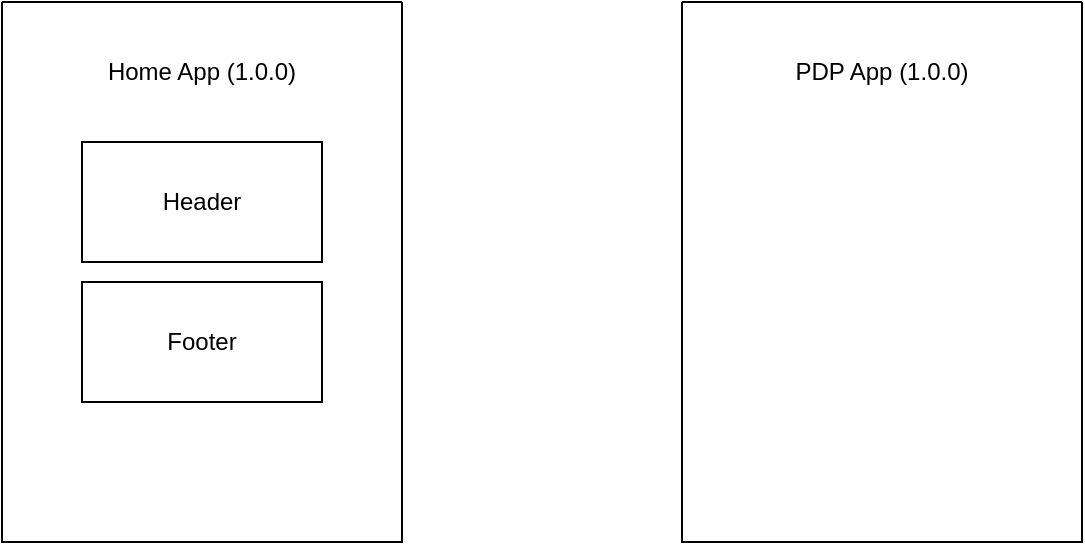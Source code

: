 <mxfile>
    <diagram id="bTVtIY6q5E5Hc5J_FKD1" name="Apps">
        <mxGraphModel dx="746" dy="424" grid="1" gridSize="10" guides="1" tooltips="1" connect="1" arrows="1" fold="1" page="1" pageScale="1" pageWidth="850" pageHeight="1100" math="0" shadow="0">
            <root>
                <mxCell id="0"/>
                <mxCell id="1" parent="0"/>
                <mxCell id="2" value="" style="swimlane;startSize=0;" vertex="1" parent="1">
                    <mxGeometry x="100" y="110" width="200" height="270" as="geometry"/>
                </mxCell>
                <mxCell id="4" value="Home App (1.0.0)" style="text;html=1;strokeColor=none;fillColor=none;align=center;verticalAlign=middle;whiteSpace=wrap;rounded=0;" vertex="1" parent="2">
                    <mxGeometry x="40" y="20" width="120" height="30" as="geometry"/>
                </mxCell>
                <mxCell id="6" value="" style="rounded=0;whiteSpace=wrap;html=1;" vertex="1" parent="2">
                    <mxGeometry x="40" y="70" width="120" height="60" as="geometry"/>
                </mxCell>
                <mxCell id="7" value="" style="rounded=0;whiteSpace=wrap;html=1;" vertex="1" parent="2">
                    <mxGeometry x="40" y="140" width="120" height="60" as="geometry"/>
                </mxCell>
                <mxCell id="8" value="Header" style="text;html=1;strokeColor=none;fillColor=none;align=center;verticalAlign=middle;whiteSpace=wrap;rounded=0;" vertex="1" parent="2">
                    <mxGeometry x="70" y="85" width="60" height="30" as="geometry"/>
                </mxCell>
                <mxCell id="9" value="Footer" style="text;html=1;strokeColor=none;fillColor=none;align=center;verticalAlign=middle;whiteSpace=wrap;rounded=0;" vertex="1" parent="2">
                    <mxGeometry x="70" y="155" width="60" height="30" as="geometry"/>
                </mxCell>
                <mxCell id="3" value="" style="swimlane;startSize=0;" vertex="1" parent="1">
                    <mxGeometry x="440" y="110" width="200" height="270" as="geometry"/>
                </mxCell>
                <mxCell id="5" value="PDP App (1.0.0)" style="text;html=1;strokeColor=none;fillColor=none;align=center;verticalAlign=middle;whiteSpace=wrap;rounded=0;" vertex="1" parent="3">
                    <mxGeometry x="40" y="20" width="120" height="30" as="geometry"/>
                </mxCell>
            </root>
        </mxGraphModel>
    </diagram>
    <diagram id="nphdHL0h409sAFc_LEsI" name="NPM">
        <mxGraphModel dx="746" dy="424" grid="1" gridSize="10" guides="1" tooltips="1" connect="1" arrows="1" fold="1" page="1" pageScale="1" pageWidth="850" pageHeight="1100" math="0" shadow="0">
            <root>
                <mxCell id="0"/>
                <mxCell id="1" parent="0"/>
                <mxCell id="wreLVTtyrIiVEY4hyLRM-1" value="" style="swimlane;startSize=0;" vertex="1" parent="1">
                    <mxGeometry x="40" y="70" width="200" height="270" as="geometry"/>
                </mxCell>
                <mxCell id="wreLVTtyrIiVEY4hyLRM-2" value="Home App (1.0.1)" style="text;html=1;strokeColor=none;fillColor=none;align=center;verticalAlign=middle;whiteSpace=wrap;rounded=0;" vertex="1" parent="wreLVTtyrIiVEY4hyLRM-1">
                    <mxGeometry x="40" y="20" width="120" height="30" as="geometry"/>
                </mxCell>
                <mxCell id="wreLVTtyrIiVEY4hyLRM-7" value="" style="swimlane;startSize=0;" vertex="1" parent="1">
                    <mxGeometry x="520" y="70" width="200" height="270" as="geometry"/>
                </mxCell>
                <mxCell id="wreLVTtyrIiVEY4hyLRM-8" value="PDP App (1.0.1)" style="text;html=1;strokeColor=none;fillColor=none;align=center;verticalAlign=middle;whiteSpace=wrap;rounded=0;" vertex="1" parent="wreLVTtyrIiVEY4hyLRM-7">
                    <mxGeometry x="40" y="20" width="120" height="30" as="geometry"/>
                </mxCell>
                <mxCell id="WATET9Z0Ht2GtBhFwdpD-1" value="" style="swimlane;startSize=0;" vertex="1" parent="1">
                    <mxGeometry x="280" y="180" width="200" height="270" as="geometry"/>
                </mxCell>
                <mxCell id="WATET9Z0Ht2GtBhFwdpD-2" value="NPM Lib (1.0.1)" style="text;html=1;strokeColor=none;fillColor=none;align=center;verticalAlign=middle;whiteSpace=wrap;rounded=0;" vertex="1" parent="WATET9Z0Ht2GtBhFwdpD-1">
                    <mxGeometry x="40" y="20" width="120" height="30" as="geometry"/>
                </mxCell>
                <mxCell id="wreLVTtyrIiVEY4hyLRM-3" value="" style="rounded=0;whiteSpace=wrap;html=1;" vertex="1" parent="WATET9Z0Ht2GtBhFwdpD-1">
                    <mxGeometry x="40" y="70" width="120" height="60" as="geometry"/>
                </mxCell>
                <mxCell id="wreLVTtyrIiVEY4hyLRM-4" value="" style="rounded=0;whiteSpace=wrap;html=1;" vertex="1" parent="WATET9Z0Ht2GtBhFwdpD-1">
                    <mxGeometry x="40" y="140" width="120" height="60" as="geometry"/>
                </mxCell>
                <mxCell id="wreLVTtyrIiVEY4hyLRM-5" value="Header" style="text;html=1;strokeColor=none;fillColor=none;align=center;verticalAlign=middle;whiteSpace=wrap;rounded=0;" vertex="1" parent="WATET9Z0Ht2GtBhFwdpD-1">
                    <mxGeometry x="70" y="85" width="60" height="30" as="geometry"/>
                </mxCell>
                <mxCell id="wreLVTtyrIiVEY4hyLRM-6" value="Footer" style="text;html=1;strokeColor=none;fillColor=none;align=center;verticalAlign=middle;whiteSpace=wrap;rounded=0;" vertex="1" parent="WATET9Z0Ht2GtBhFwdpD-1">
                    <mxGeometry x="70" y="155" width="60" height="30" as="geometry"/>
                </mxCell>
                <mxCell id="kGwnU_EhLB89hoeymlvg-3" value="" style="edgeStyle=none;orthogonalLoop=1;jettySize=auto;html=1;entryX=0.25;entryY=0;entryDx=0;entryDy=0;" edge="1" parent="1" target="WATET9Z0Ht2GtBhFwdpD-1">
                    <mxGeometry width="100" relative="1" as="geometry">
                        <mxPoint x="240" y="140" as="sourcePoint"/>
                        <mxPoint x="310" y="150" as="targetPoint"/>
                        <Array as="points">
                            <mxPoint x="330" y="140"/>
                        </Array>
                    </mxGeometry>
                </mxCell>
                <mxCell id="kGwnU_EhLB89hoeymlvg-4" value="" style="edgeStyle=none;orthogonalLoop=1;jettySize=auto;html=1;entryX=0.25;entryY=0;entryDx=0;entryDy=0;" edge="1" parent="1">
                    <mxGeometry width="100" relative="1" as="geometry">
                        <mxPoint x="520" y="140" as="sourcePoint"/>
                        <mxPoint x="440" y="180" as="targetPoint"/>
                        <Array as="points">
                            <mxPoint x="440" y="140"/>
                        </Array>
                    </mxGeometry>
                </mxCell>
            </root>
        </mxGraphModel>
    </diagram>
    <diagram id="SZgGNq7Ls-7xMbd7NOY6" name="Asset Store">
        <mxGraphModel dx="746" dy="424" grid="1" gridSize="10" guides="1" tooltips="1" connect="1" arrows="1" fold="1" page="1" pageScale="1" pageWidth="850" pageHeight="1100" math="0" shadow="0">
            <root>
                <mxCell id="0"/>
                <mxCell id="1" parent="0"/>
                <mxCell id="sdys8ca-64INoAVhqrmY-6" style="edgeStyle=none;html=1;entryX=0;entryY=0.75;entryDx=0;entryDy=0;" edge="1" parent="1" source="i5bGfK-QlNw1BMj-Etvo-1" target="sdys8ca-64INoAVhqrmY-3">
                    <mxGeometry relative="1" as="geometry">
                        <Array as="points">
                            <mxPoint x="260" y="360"/>
                        </Array>
                    </mxGeometry>
                </mxCell>
                <mxCell id="i5bGfK-QlNw1BMj-Etvo-1" value="" style="swimlane;startSize=0;" vertex="1" parent="1">
                    <mxGeometry x="20" y="80" width="200" height="270" as="geometry"/>
                </mxCell>
                <mxCell id="i5bGfK-QlNw1BMj-Etvo-2" value="Home App (1.0.0)" style="text;html=1;strokeColor=none;fillColor=none;align=center;verticalAlign=middle;whiteSpace=wrap;rounded=0;" vertex="1" parent="i5bGfK-QlNw1BMj-Etvo-1">
                    <mxGeometry x="40" y="20" width="120" height="30" as="geometry"/>
                </mxCell>
                <mxCell id="sdys8ca-64INoAVhqrmY-8" style="edgeStyle=none;html=1;entryX=1;entryY=0.75;entryDx=0;entryDy=0;" edge="1" parent="1" source="i5bGfK-QlNw1BMj-Etvo-7" target="sdys8ca-64INoAVhqrmY-3">
                    <mxGeometry relative="1" as="geometry">
                        <Array as="points">
                            <mxPoint x="580" y="360"/>
                        </Array>
                    </mxGeometry>
                </mxCell>
                <mxCell id="i5bGfK-QlNw1BMj-Etvo-7" value="" style="swimlane;startSize=0;" vertex="1" parent="1">
                    <mxGeometry x="630" y="80" width="200" height="270" as="geometry"/>
                </mxCell>
                <mxCell id="i5bGfK-QlNw1BMj-Etvo-8" value="PDP App (1.0.0)" style="text;html=1;strokeColor=none;fillColor=none;align=center;verticalAlign=middle;whiteSpace=wrap;rounded=0;" vertex="1" parent="i5bGfK-QlNw1BMj-Etvo-7">
                    <mxGeometry x="40" y="20" width="120" height="30" as="geometry"/>
                </mxCell>
                <mxCell id="sIEBxl07lw7I32uwODEC-1" value="" style="swimlane;startSize=0;" vertex="1" parent="1">
                    <mxGeometry x="260" y="10" width="200" height="270" as="geometry"/>
                </mxCell>
                <mxCell id="sIEBxl07lw7I32uwODEC-2" value="Header/Footer Project" style="text;html=1;strokeColor=none;fillColor=none;align=center;verticalAlign=middle;whiteSpace=wrap;rounded=0;" vertex="1" parent="sIEBxl07lw7I32uwODEC-1">
                    <mxGeometry x="35" y="20" width="120" height="30" as="geometry"/>
                </mxCell>
                <mxCell id="i5bGfK-QlNw1BMj-Etvo-3" value="" style="rounded=0;whiteSpace=wrap;html=1;" vertex="1" parent="sIEBxl07lw7I32uwODEC-1">
                    <mxGeometry x="40" y="60" width="120" height="60" as="geometry"/>
                </mxCell>
                <mxCell id="i5bGfK-QlNw1BMj-Etvo-4" value="" style="rounded=0;whiteSpace=wrap;html=1;" vertex="1" parent="sIEBxl07lw7I32uwODEC-1">
                    <mxGeometry x="40" y="130" width="120" height="60" as="geometry"/>
                </mxCell>
                <mxCell id="i5bGfK-QlNw1BMj-Etvo-5" value="Header" style="text;html=1;strokeColor=none;fillColor=none;align=center;verticalAlign=middle;whiteSpace=wrap;rounded=0;" vertex="1" parent="sIEBxl07lw7I32uwODEC-1">
                    <mxGeometry x="70" y="75" width="60" height="30" as="geometry"/>
                </mxCell>
                <mxCell id="i5bGfK-QlNw1BMj-Etvo-6" value="Footer" style="text;html=1;strokeColor=none;fillColor=none;align=center;verticalAlign=middle;whiteSpace=wrap;rounded=0;" vertex="1" parent="sIEBxl07lw7I32uwODEC-1">
                    <mxGeometry x="70" y="145" width="60" height="30" as="geometry"/>
                </mxCell>
                <mxCell id="sdys8ca-64INoAVhqrmY-1" value="S3 Artifacts" style="rounded=0;whiteSpace=wrap;html=1;" vertex="1" parent="1">
                    <mxGeometry x="490" y="70" width="120" height="60" as="geometry"/>
                </mxCell>
                <mxCell id="sdys8ca-64INoAVhqrmY-2" value="" style="endArrow=classic;html=1;exitX=1.017;exitY=0.294;exitDx=0;exitDy=0;exitPerimeter=0;" edge="1" parent="1" source="sIEBxl07lw7I32uwODEC-1">
                    <mxGeometry width="50" height="50" relative="1" as="geometry">
                        <mxPoint x="460" y="80" as="sourcePoint"/>
                        <mxPoint x="490" y="89" as="targetPoint"/>
                    </mxGeometry>
                </mxCell>
                <mxCell id="sdys8ca-64INoAVhqrmY-4" style="edgeStyle=none;html=1;" edge="1" parent="1" source="sdys8ca-64INoAVhqrmY-3">
                    <mxGeometry relative="1" as="geometry">
                        <mxPoint x="540" y="130" as="targetPoint"/>
                        <Array as="points">
                            <mxPoint x="540" y="350"/>
                        </Array>
                    </mxGeometry>
                </mxCell>
                <mxCell id="sdys8ca-64INoAVhqrmY-3" value="Shim Library" style="rounded=0;whiteSpace=wrap;html=1;" vertex="1" parent="1">
                    <mxGeometry x="380" y="320" width="120" height="60" as="geometry"/>
                </mxCell>
            </root>
        </mxGraphModel>
    </diagram>
    <diagram id="lcHX3B99PiC_0vPzrSEV" name="Module Federation">
        <mxGraphModel dx="746" dy="424" grid="1" gridSize="10" guides="1" tooltips="1" connect="1" arrows="1" fold="1" page="1" pageScale="1" pageWidth="850" pageHeight="1100" math="0" shadow="0">
            <root>
                <mxCell id="0"/>
                <mxCell id="1" parent="0"/>
                <mxCell id="5WGj-l9-IIGv8Gdd6a8l-1" value="" style="swimlane;startSize=0;" vertex="1" parent="1">
                    <mxGeometry x="100" y="93" width="200" height="270" as="geometry"/>
                </mxCell>
                <mxCell id="5WGj-l9-IIGv8Gdd6a8l-2" value="Home App (1.0.1)" style="text;html=1;strokeColor=none;fillColor=none;align=center;verticalAlign=middle;whiteSpace=wrap;rounded=0;" vertex="1" parent="5WGj-l9-IIGv8Gdd6a8l-1">
                    <mxGeometry x="40" y="20" width="120" height="30" as="geometry"/>
                </mxCell>
                <mxCell id="5WGj-l9-IIGv8Gdd6a8l-3" value="" style="rounded=0;whiteSpace=wrap;html=1;" vertex="1" parent="5WGj-l9-IIGv8Gdd6a8l-1">
                    <mxGeometry x="40" y="70" width="120" height="60" as="geometry"/>
                </mxCell>
                <mxCell id="5WGj-l9-IIGv8Gdd6a8l-4" value="" style="rounded=0;whiteSpace=wrap;html=1;" vertex="1" parent="5WGj-l9-IIGv8Gdd6a8l-1">
                    <mxGeometry x="40" y="140" width="120" height="60" as="geometry"/>
                </mxCell>
                <mxCell id="5WGj-l9-IIGv8Gdd6a8l-5" value="Header" style="text;html=1;strokeColor=none;fillColor=none;align=center;verticalAlign=middle;whiteSpace=wrap;rounded=0;" vertex="1" parent="5WGj-l9-IIGv8Gdd6a8l-1">
                    <mxGeometry x="70" y="85" width="60" height="30" as="geometry"/>
                </mxCell>
                <mxCell id="5WGj-l9-IIGv8Gdd6a8l-6" value="Footer" style="text;html=1;strokeColor=none;fillColor=none;align=center;verticalAlign=middle;whiteSpace=wrap;rounded=0;" vertex="1" parent="5WGj-l9-IIGv8Gdd6a8l-1">
                    <mxGeometry x="70" y="155" width="60" height="30" as="geometry"/>
                </mxCell>
                <mxCell id="5WGj-l9-IIGv8Gdd6a8l-9" style="edgeStyle=none;html=1;exitX=0.023;exitY=0.369;exitDx=0;exitDy=0;exitPerimeter=0;" edge="1" parent="1" source="5WGj-l9-IIGv8Gdd6a8l-7" target="5WGj-l9-IIGv8Gdd6a8l-3">
                    <mxGeometry relative="1" as="geometry"/>
                </mxCell>
                <mxCell id="5WGj-l9-IIGv8Gdd6a8l-10" style="edgeStyle=none;html=1;exitX=0.007;exitY=0.623;exitDx=0;exitDy=0;exitPerimeter=0;" edge="1" parent="1" source="5WGj-l9-IIGv8Gdd6a8l-7" target="5WGj-l9-IIGv8Gdd6a8l-4">
                    <mxGeometry relative="1" as="geometry"/>
                </mxCell>
                <mxCell id="5WGj-l9-IIGv8Gdd6a8l-7" value="" style="swimlane;startSize=0;" vertex="1" parent="1">
                    <mxGeometry x="440" y="93" width="200" height="270" as="geometry"/>
                </mxCell>
                <mxCell id="5WGj-l9-IIGv8Gdd6a8l-8" value="PDP App (1.0.0)" style="text;html=1;strokeColor=none;fillColor=none;align=center;verticalAlign=middle;whiteSpace=wrap;rounded=0;" vertex="1" parent="5WGj-l9-IIGv8Gdd6a8l-7">
                    <mxGeometry x="40" y="20" width="120" height="30" as="geometry"/>
                </mxCell>
            </root>
        </mxGraphModel>
    </diagram>
</mxfile>